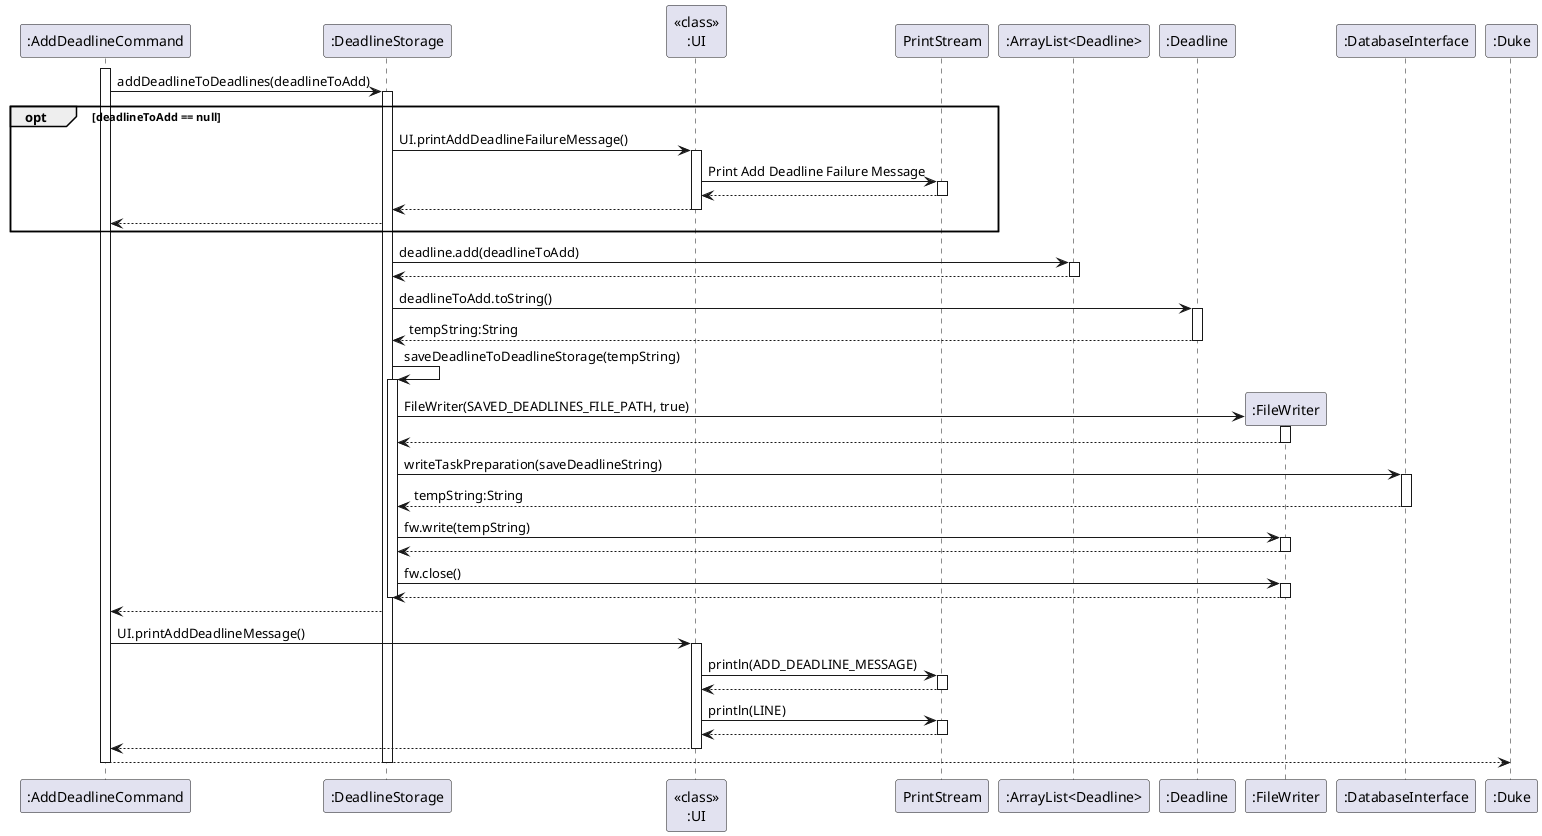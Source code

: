 @startuml
'https://plantuml.com/sequence-diagram

activate ":AddDeadlineCommand"
":AddDeadlineCommand" -> ":DeadlineStorage" : addDeadlineToDeadlines(deadlineToAdd)
activate ":DeadlineStorage"
opt deadlineToAdd == null
":DeadlineStorage" -> "<<class>>\n:UI" : UI.printAddDeadlineFailureMessage()
activate "<<class>>\n:UI"
"<<class>>\n:UI" -> "PrintStream" : Print Add Deadline Failure Message
activate "PrintStream"
"<<class>>\n:UI" <-- "PrintStream"
deactivate "PrintStream"
":DeadlineStorage" <-- "<<class>>\n:UI"
deactivate "<<class>>\n:UI"
":AddDeadlineCommand"<-- ":DeadlineStorage"
end

":DeadlineStorage" -> ":ArrayList<Deadline>" : deadline.add(deadlineToAdd)
activate ":ArrayList<Deadline>"
":DeadlineStorage" <-- ":ArrayList<Deadline>"
deactivate ":ArrayList<Deadline>"

":DeadlineStorage" -> ":Deadline" : deadlineToAdd.toString()
activate ":Deadline"
":DeadlineStorage" <-- ":Deadline" : tempString:String
deactivate ":Deadline"
":DeadlineStorage" -> ":DeadlineStorage" : saveDeadlineToDeadlineStorage(tempString)
activate ":DeadlineStorage"
create ":FileWriter"
":DeadlineStorage" -> ":FileWriter" : FileWriter(SAVED_DEADLINES_FILE_PATH, true)
activate ":FileWriter"
":DeadlineStorage" <-- ":FileWriter"
deactivate ":FileWriter"
":DeadlineStorage" -> ":DatabaseInterface" : writeTaskPreparation(saveDeadlineString)
activate ":DatabaseInterface"
":DeadlineStorage" <-- ":DatabaseInterface" : tempString:String
deactivate ":DatabaseInterface"
":DeadlineStorage" -> ":FileWriter" : fw.write(tempString)
activate ":FileWriter"
":DeadlineStorage" <-- ":FileWriter"
deactivate ":FileWriter"
":DeadlineStorage" -> ":FileWriter" : fw.close()
activate ":FileWriter"
":DeadlineStorage" <-- ":FileWriter"
deactivate ":FileWriter"
deactivate ":DeadlineStorage"
":AddDeadlineCommand" <-- ":DeadlineStorage"
":AddDeadlineCommand" -> "<<class>>\n:UI" : UI.printAddDeadlineMessage()
activate "<<class>>\n:UI"
"<<class>>\n:UI" -> PrintStream :  println(ADD_DEADLINE_MESSAGE)
activate PrintStream
"<<class>>\n:UI" <-- PrintStream
deactivate PrintStream
"<<class>>\n:UI" -> PrintStream :  println(LINE)
activate PrintStream
"<<class>>\n:UI" <-- PrintStream
deactivate PrintStream
":AddDeadlineCommand" <-- "<<class>>\n:UI"
deactivate "<<class>>\n:UI"
":Duke" <-- ":AddDeadlineCommand"

deactivate ":DeadlineStorage"
deactivate ":AddDeadlineCommand"
@enduml